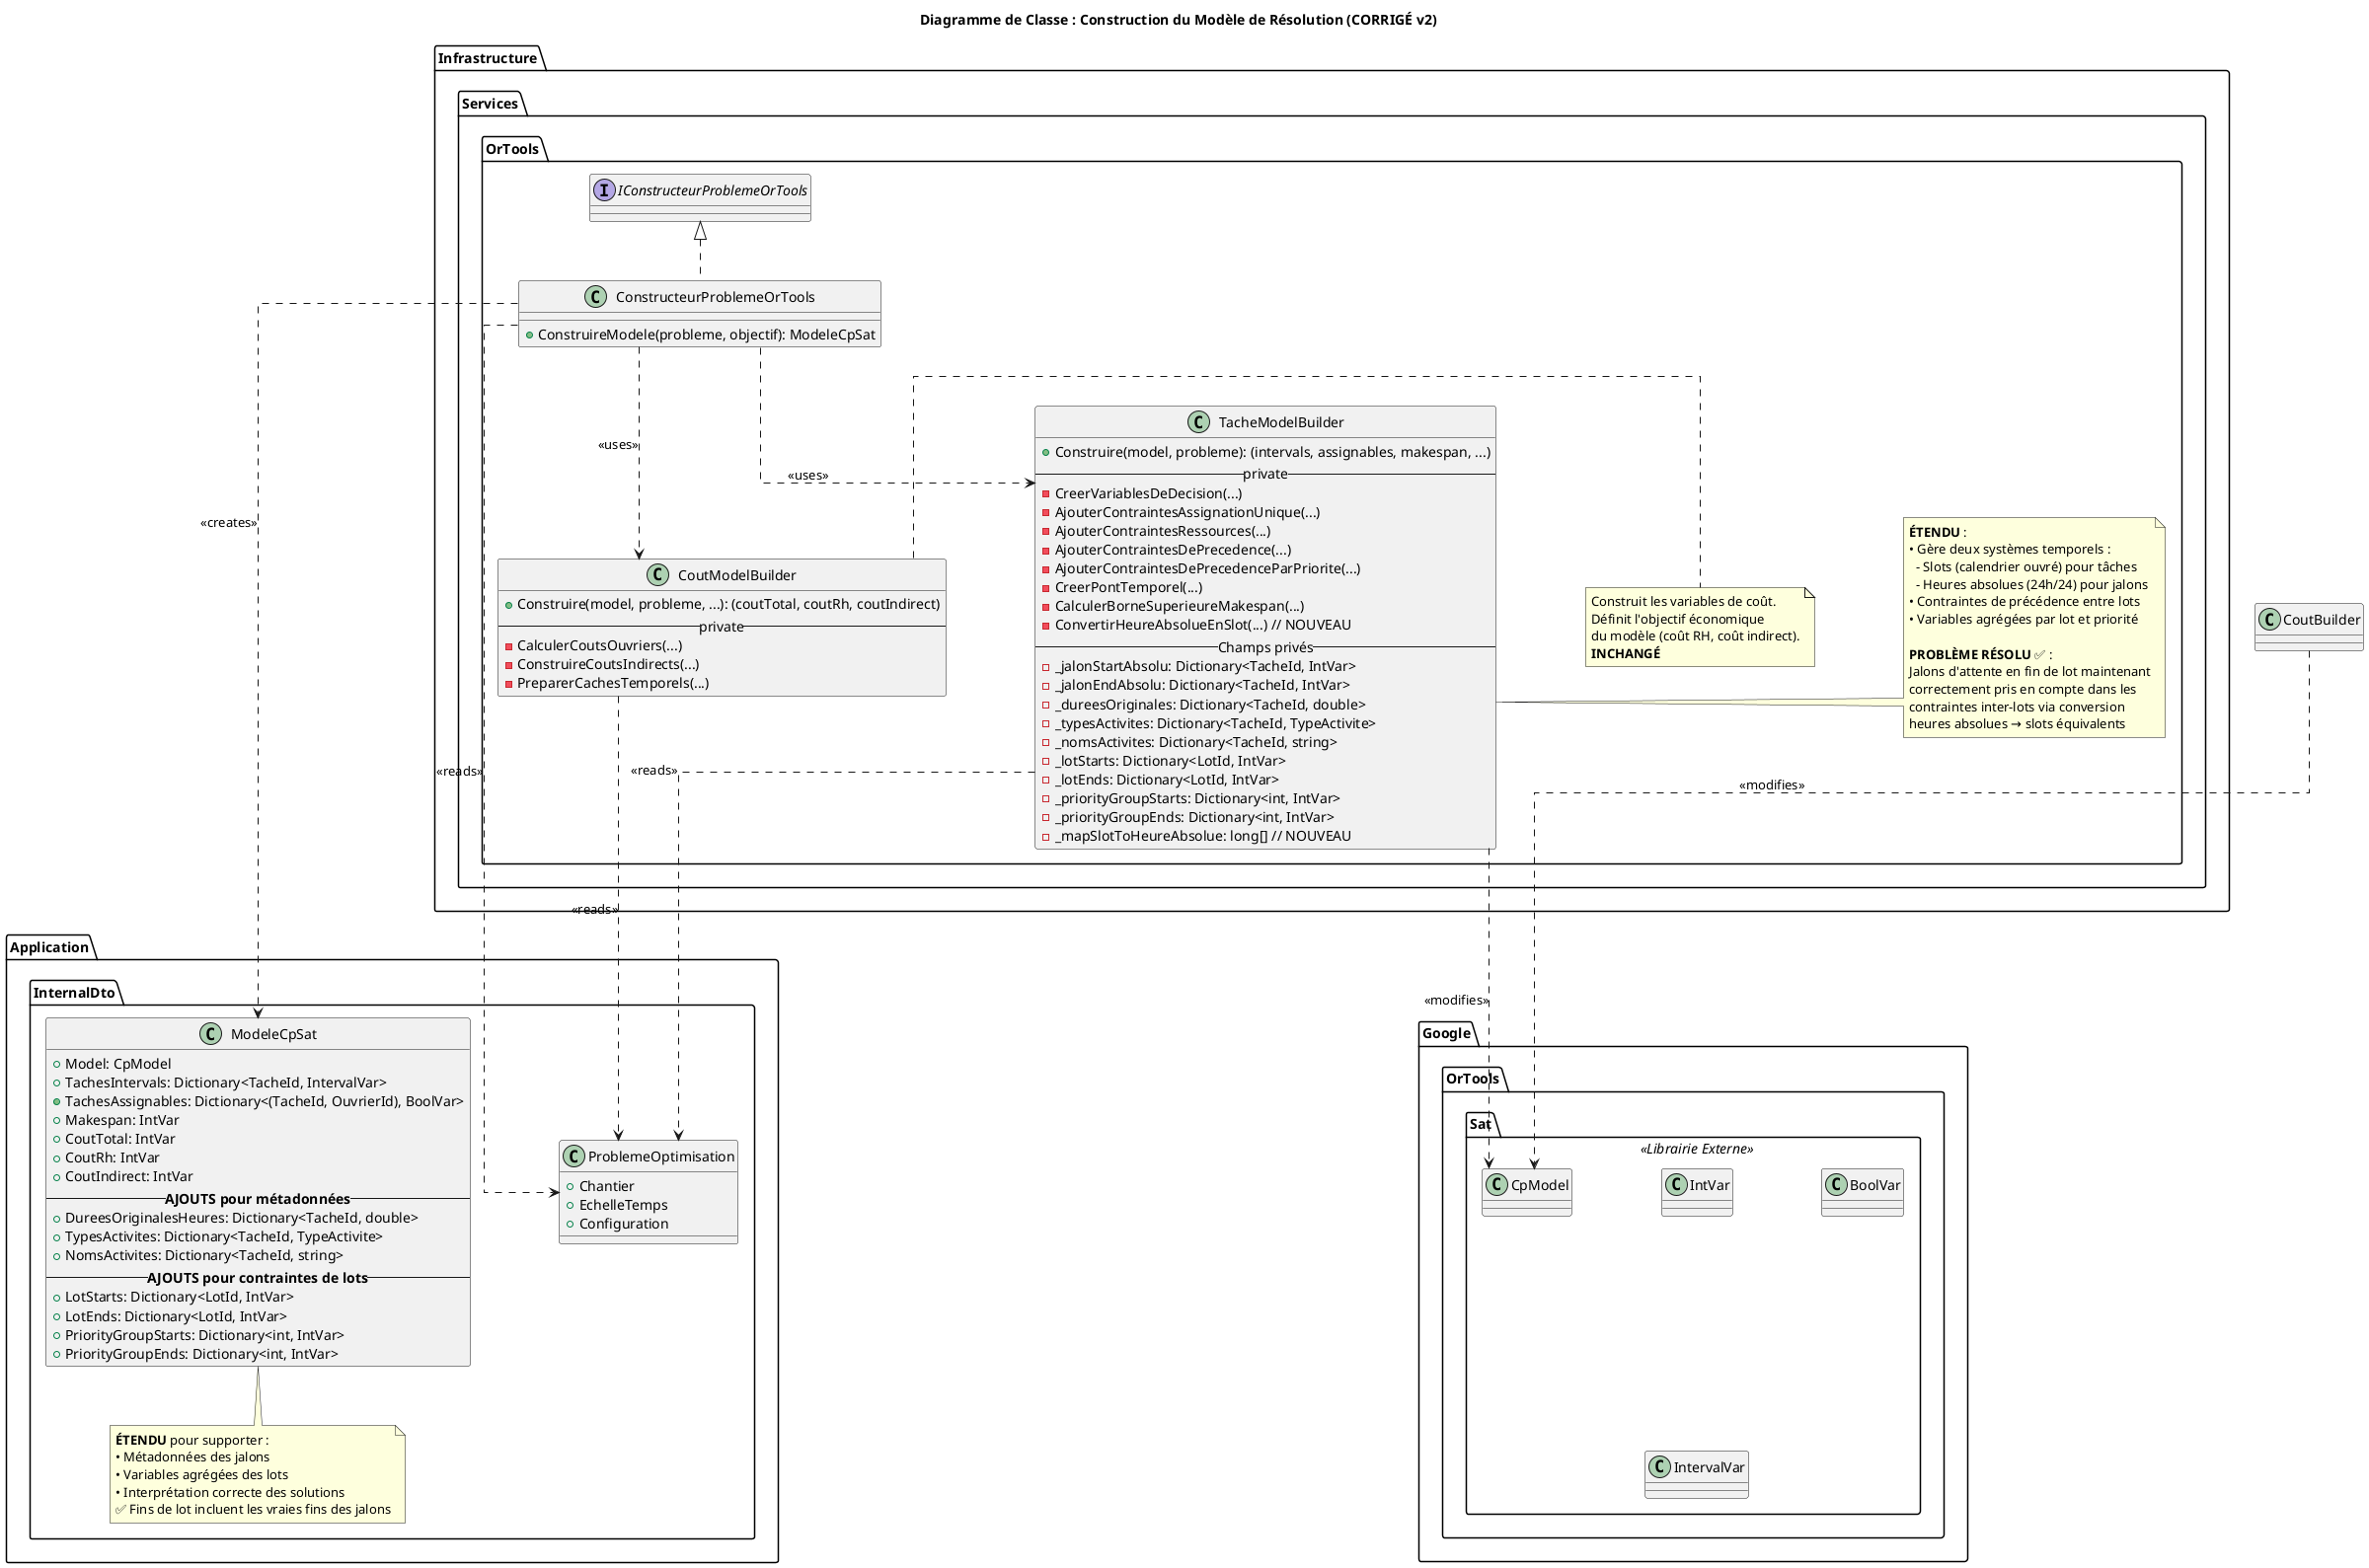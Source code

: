 @startuml
' --- Configuration ---
skinparam componentStyle uml2
skinparam linetype ortho
skinparam ranksep 60
skinparam nodesep 90

title Diagramme de Classe : Construction du Modèle de Résolution (CORRIGÉ v2)

package "Infrastructure.Services.OrTools" {
    class ConstructeurProblemeOrTools implements IConstructeurProblemeOrTools {
        + ConstruireModele(probleme, objectif): ModeleCpSat
    }

    class TacheModelBuilder {
        + Construire(model, probleme): (intervals, assignables, makespan, ...)
        -- private --
        - CreerVariablesDeDecision(...)
        - AjouterContraintesAssignationUnique(...)
        - AjouterContraintesRessources(...)
        - AjouterContraintesDePrecedence(...)
        - AjouterContraintesDePrecedenceParPriorite(...)
        - CreerPontTemporel(...)
        - CalculerBorneSuperieureMakespan(...)
        - ConvertirHeureAbsolueEnSlot(...) // NOUVEAU
        -- Champs privés --
        - _jalonStartAbsolu: Dictionary<TacheId, IntVar>
        - _jalonEndAbsolu: Dictionary<TacheId, IntVar>
        - _dureesOriginales: Dictionary<TacheId, double>
        - _typesActivites: Dictionary<TacheId, TypeActivite>
        - _nomsActivites: Dictionary<TacheId, string>
        - _lotStarts: Dictionary<LotId, IntVar>
        - _lotEnds: Dictionary<LotId, IntVar>
        - _priorityGroupStarts: Dictionary<int, IntVar>
        - _priorityGroupEnds: Dictionary<int, IntVar>
        - _mapSlotToHeureAbsolue: long[] // NOUVEAU
    }
    note right of TacheModelBuilder
      **ÉTENDU** :
      • Gère deux systèmes temporels :
        - Slots (calendrier ouvré) pour tâches
        - Heures absolues (24h/24) pour jalons
      • Contraintes de précédence entre lots
      • Variables agrégées par lot et priorité
      
      **PROBLÈME RÉSOLU** ✅ :
      Jalons d'attente en fin de lot maintenant
      correctement pris en compte dans les
      contraintes inter-lots via conversion
      heures absolues → slots équivalents
    end note

    class CoutModelBuilder {
        + Construire(model, probleme, ...): (coutTotal, coutRh, coutIndirect)
        -- private --
        - CalculerCoutsOuvriers(...)
        - ConstruireCoutsIndirects(...)
        - PreparerCachesTemporels(...)
    }
    note right of CoutModelBuilder
      Construit les variables de coût.
      Définit l'objectif économique
      du modèle (coût RH, coût indirect).
      **INCHANGÉ**
    end note
}

package "Application.InternalDto" {
    class ProblemeOptimisation {
      + Chantier
      + EchelleTemps
      + Configuration
    }
    class ModeleCpSat {
      + Model: CpModel
      + TachesIntervals: Dictionary<TacheId, IntervalVar>
      + TachesAssignables: Dictionary<(TacheId, OuvrierId), BoolVar>
      + Makespan: IntVar
      + CoutTotal: IntVar
      + CoutRh: IntVar
      + CoutIndirect: IntVar
      -- **AJOUTS pour métadonnées** --
      + DureesOriginalesHeures: Dictionary<TacheId, double>
      + TypesActivites: Dictionary<TacheId, TypeActivite>
      + NomsActivites: Dictionary<TacheId, string>
      -- **AJOUTS pour contraintes de lots** --
      + LotStarts: Dictionary<LotId, IntVar>
      + LotEnds: Dictionary<LotId, IntVar>
      + PriorityGroupStarts: Dictionary<int, IntVar>
      + PriorityGroupEnds: Dictionary<int, IntVar>
    }
    note bottom of ModeleCpSat
      **ÉTENDU** pour supporter :
      • Métadonnées des jalons
      • Variables agrégées des lots
      • Interprétation correcte des solutions
      ✅ Fins de lot incluent les vraies fins des jalons
    end note
}

package "Google.OrTools.Sat" <<Librairie Externe>> {
    class CpModel
    class IntVar
    class BoolVar
    class IntervalVar
}

' --- Relations ---
ConstructeurProblemeOrTools ..> TacheModelBuilder : "<<uses>>"
ConstructeurProblemeOrTools ..> CoutModelBuilder : "<<uses>>"

ConstructeurProblemeOrTools ..> ProblemeOptimisation : "<<reads>>"
ConstructeurProblemeOrTools ..> ModeleCpSat : "<<creates>>"

TacheModelBuilder ..> ProblemeOptimisation : "<<reads>>"
TacheModelBuilder ..> CpModel : "<<modifies>>"
CoutModelBuilder ..> ProblemeOptimisation : "<<reads>>"
CoutBuilder ..> CpModel : "<<modifies>>"

@enduml